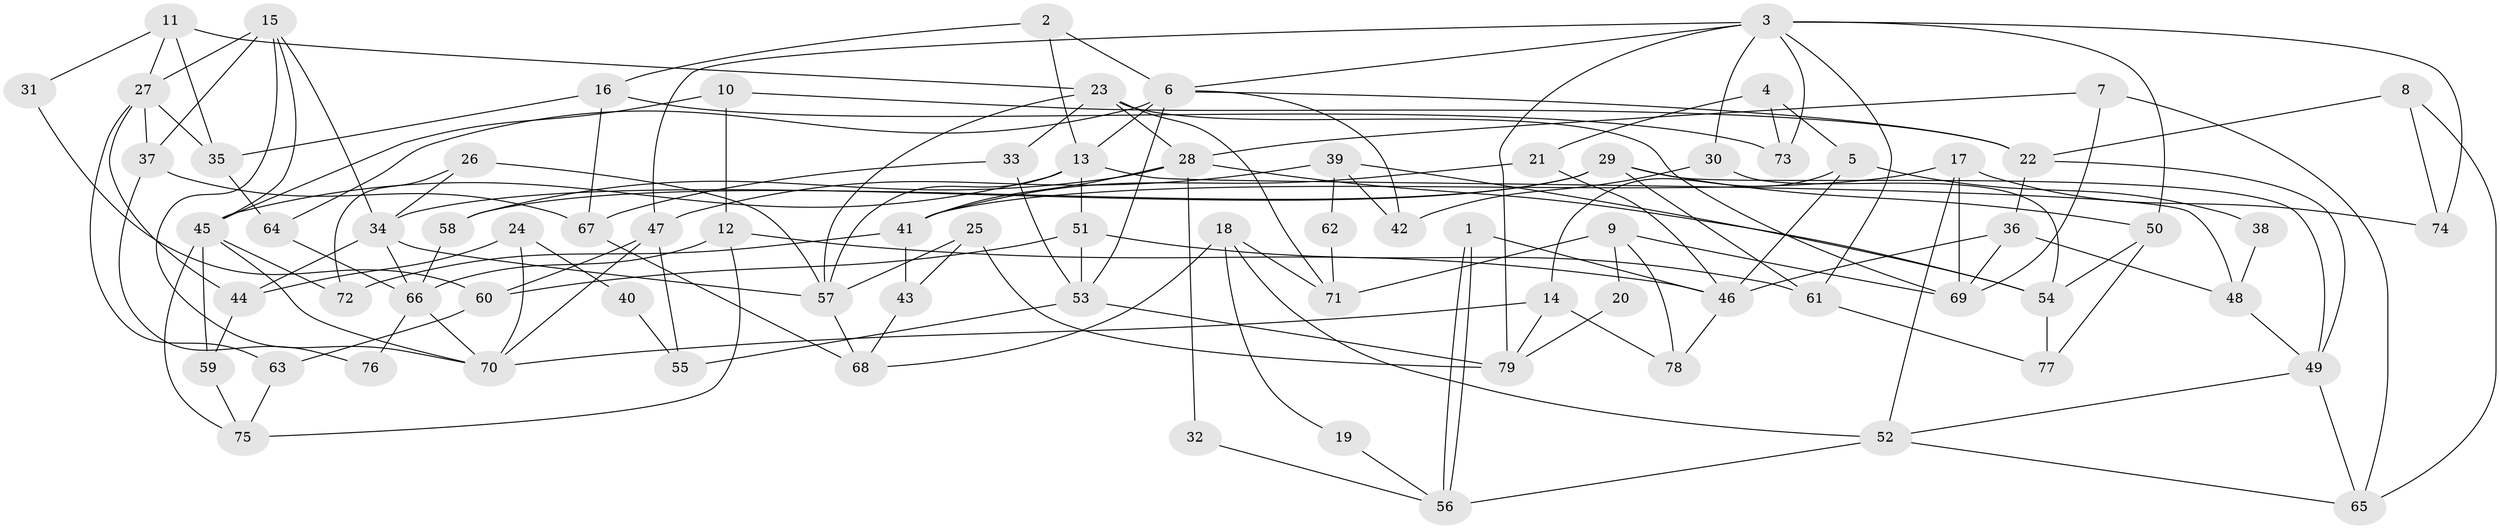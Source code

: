// coarse degree distribution, {10: 0.017857142857142856, 7: 0.07142857142857142, 5: 0.125, 6: 0.14285714285714285, 8: 0.017857142857142856, 3: 0.17857142857142858, 4: 0.26785714285714285, 2: 0.16071428571428573, 9: 0.017857142857142856}
// Generated by graph-tools (version 1.1) at 2025/51/03/04/25 22:51:19]
// undirected, 79 vertices, 158 edges
graph export_dot {
  node [color=gray90,style=filled];
  1;
  2;
  3;
  4;
  5;
  6;
  7;
  8;
  9;
  10;
  11;
  12;
  13;
  14;
  15;
  16;
  17;
  18;
  19;
  20;
  21;
  22;
  23;
  24;
  25;
  26;
  27;
  28;
  29;
  30;
  31;
  32;
  33;
  34;
  35;
  36;
  37;
  38;
  39;
  40;
  41;
  42;
  43;
  44;
  45;
  46;
  47;
  48;
  49;
  50;
  51;
  52;
  53;
  54;
  55;
  56;
  57;
  58;
  59;
  60;
  61;
  62;
  63;
  64;
  65;
  66;
  67;
  68;
  69;
  70;
  71;
  72;
  73;
  74;
  75;
  76;
  77;
  78;
  79;
  1 -- 46;
  1 -- 56;
  1 -- 56;
  2 -- 6;
  2 -- 13;
  2 -- 16;
  3 -- 6;
  3 -- 61;
  3 -- 30;
  3 -- 47;
  3 -- 50;
  3 -- 73;
  3 -- 74;
  3 -- 79;
  4 -- 5;
  4 -- 73;
  4 -- 21;
  5 -- 14;
  5 -- 46;
  5 -- 38;
  6 -- 64;
  6 -- 53;
  6 -- 13;
  6 -- 22;
  6 -- 42;
  7 -- 69;
  7 -- 28;
  7 -- 65;
  8 -- 22;
  8 -- 74;
  8 -- 65;
  9 -- 78;
  9 -- 71;
  9 -- 20;
  9 -- 69;
  10 -- 22;
  10 -- 12;
  10 -- 45;
  11 -- 27;
  11 -- 35;
  11 -- 23;
  11 -- 31;
  12 -- 46;
  12 -- 66;
  12 -- 75;
  13 -- 45;
  13 -- 48;
  13 -- 51;
  13 -- 57;
  14 -- 70;
  14 -- 79;
  14 -- 78;
  15 -- 34;
  15 -- 45;
  15 -- 27;
  15 -- 37;
  15 -- 70;
  16 -- 67;
  16 -- 35;
  16 -- 73;
  17 -- 69;
  17 -- 52;
  17 -- 41;
  17 -- 74;
  18 -- 68;
  18 -- 52;
  18 -- 19;
  18 -- 71;
  19 -- 56;
  20 -- 79;
  21 -- 41;
  21 -- 46;
  22 -- 49;
  22 -- 36;
  23 -- 69;
  23 -- 28;
  23 -- 33;
  23 -- 57;
  23 -- 71;
  24 -- 44;
  24 -- 70;
  24 -- 40;
  25 -- 57;
  25 -- 43;
  25 -- 79;
  26 -- 34;
  26 -- 57;
  26 -- 72;
  27 -- 44;
  27 -- 35;
  27 -- 37;
  27 -- 63;
  28 -- 41;
  28 -- 32;
  28 -- 54;
  28 -- 58;
  29 -- 50;
  29 -- 58;
  29 -- 34;
  29 -- 49;
  29 -- 61;
  30 -- 42;
  30 -- 54;
  31 -- 60;
  32 -- 56;
  33 -- 53;
  33 -- 67;
  34 -- 57;
  34 -- 44;
  34 -- 66;
  35 -- 64;
  36 -- 48;
  36 -- 46;
  36 -- 69;
  37 -- 67;
  37 -- 76;
  38 -- 48;
  39 -- 54;
  39 -- 47;
  39 -- 42;
  39 -- 62;
  40 -- 55;
  41 -- 72;
  41 -- 43;
  43 -- 68;
  44 -- 59;
  45 -- 75;
  45 -- 59;
  45 -- 70;
  45 -- 72;
  46 -- 78;
  47 -- 70;
  47 -- 55;
  47 -- 60;
  48 -- 49;
  49 -- 65;
  49 -- 52;
  50 -- 54;
  50 -- 77;
  51 -- 61;
  51 -- 53;
  51 -- 60;
  52 -- 65;
  52 -- 56;
  53 -- 79;
  53 -- 55;
  54 -- 77;
  57 -- 68;
  58 -- 66;
  59 -- 75;
  60 -- 63;
  61 -- 77;
  62 -- 71;
  63 -- 75;
  64 -- 66;
  66 -- 70;
  66 -- 76;
  67 -- 68;
}

